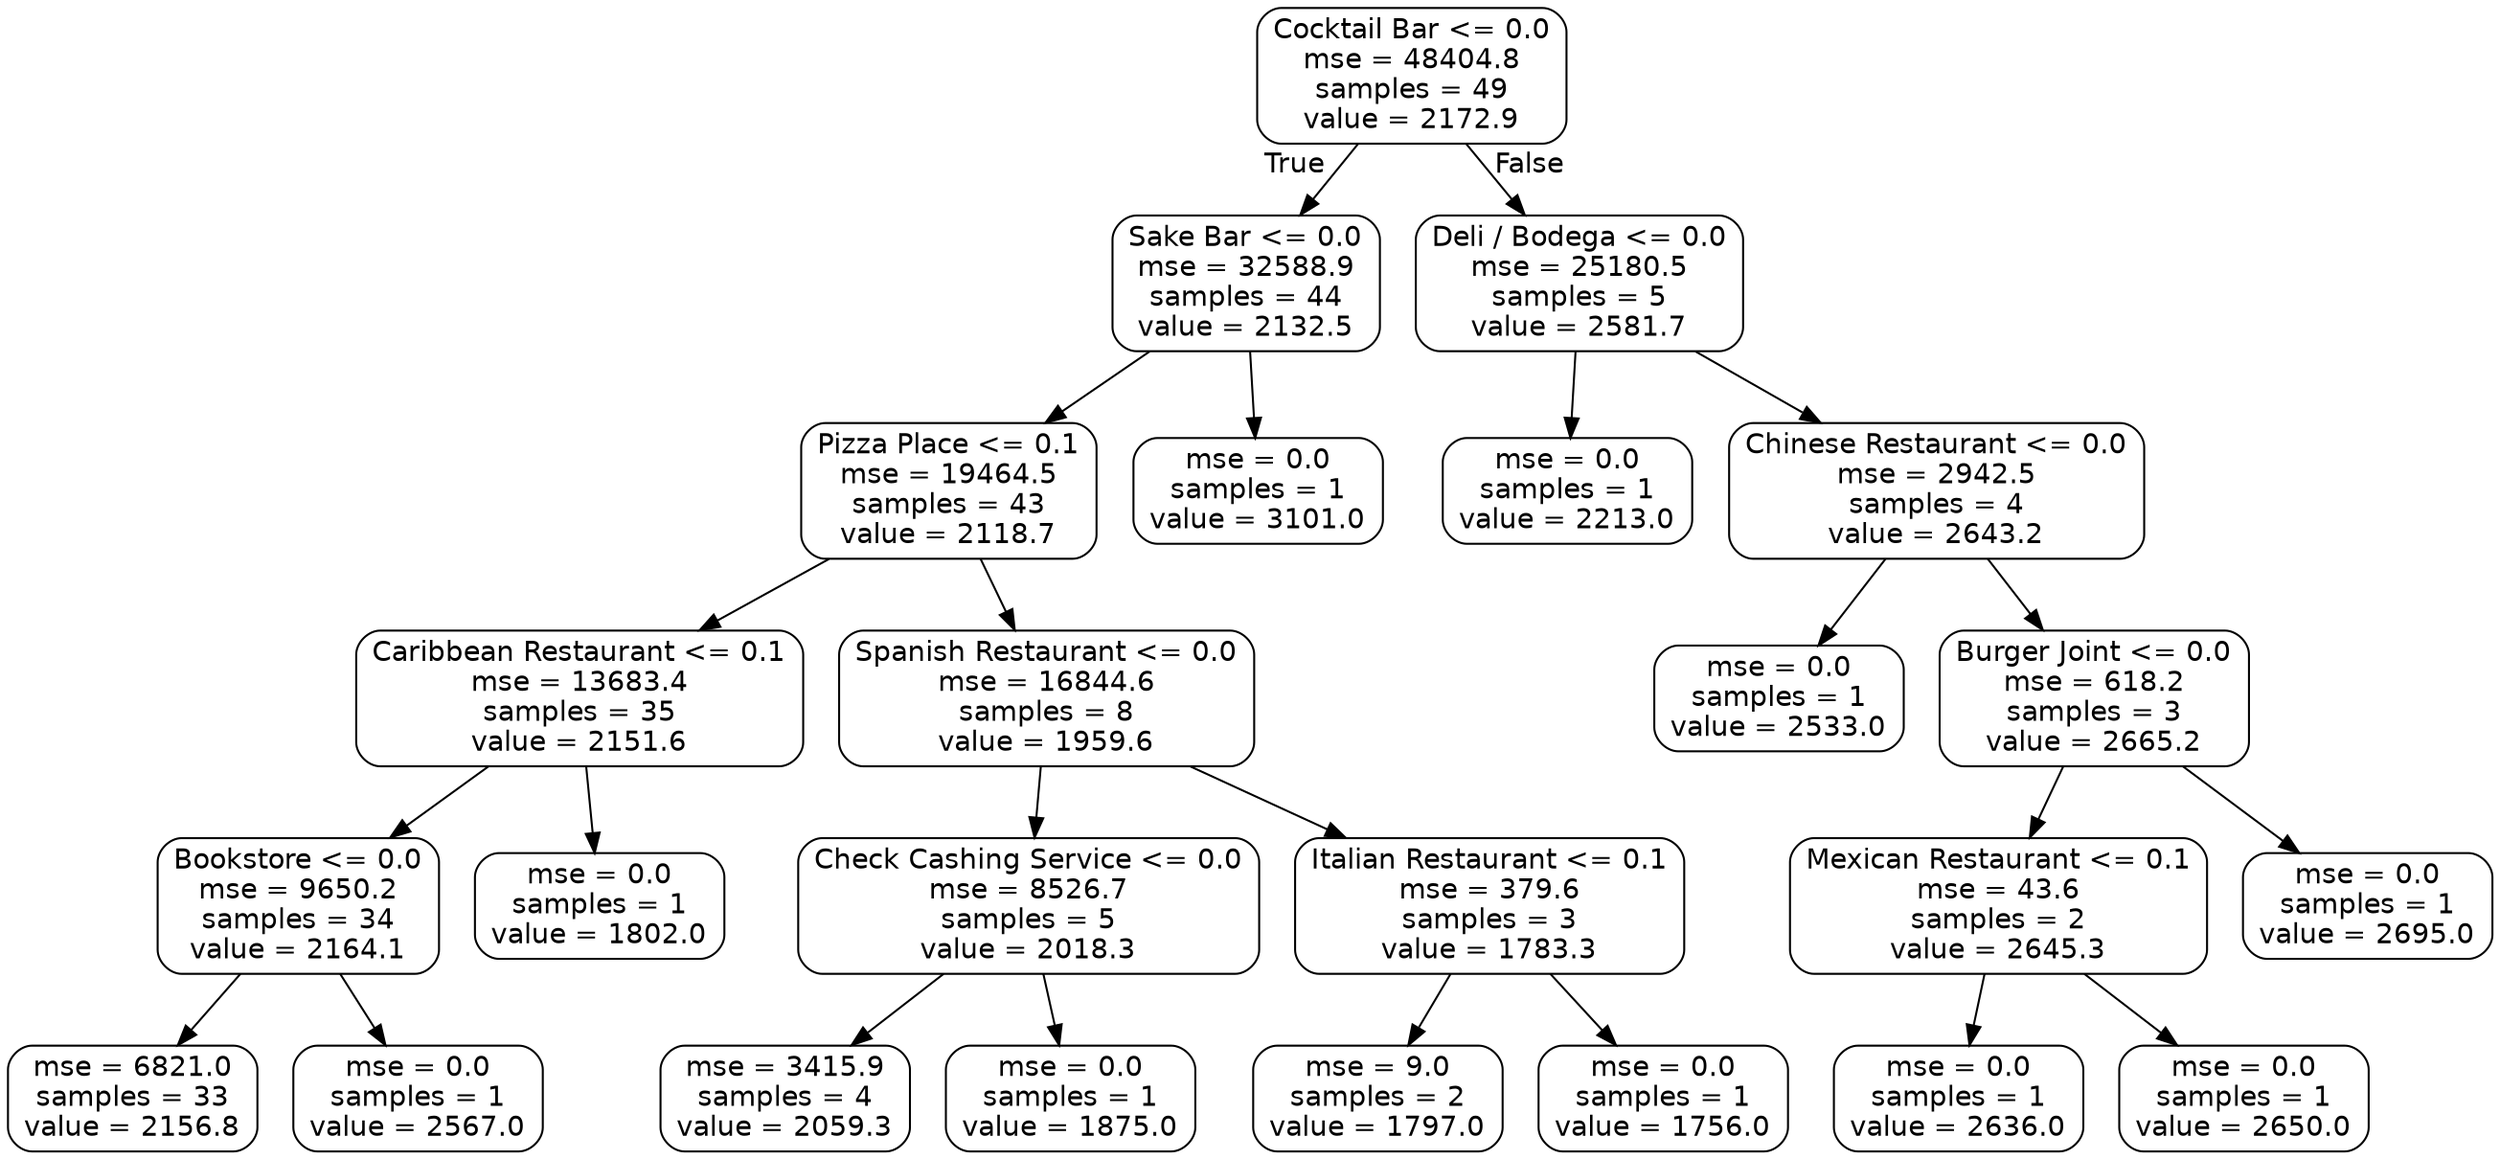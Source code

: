 digraph Tree {
node [shape=box, style="rounded", color="black", fontname=helvetica] ;
edge [fontname=helvetica] ;
0 [label="Cocktail Bar <= 0.0\nmse = 48404.8\nsamples = 49\nvalue = 2172.9"] ;
1 [label="Sake Bar <= 0.0\nmse = 32588.9\nsamples = 44\nvalue = 2132.5"] ;
0 -> 1 [labeldistance=2.5, labelangle=45, headlabel="True"] ;
2 [label="Pizza Place <= 0.1\nmse = 19464.5\nsamples = 43\nvalue = 2118.7"] ;
1 -> 2 ;
3 [label="Caribbean Restaurant <= 0.1\nmse = 13683.4\nsamples = 35\nvalue = 2151.6"] ;
2 -> 3 ;
4 [label="Bookstore <= 0.0\nmse = 9650.2\nsamples = 34\nvalue = 2164.1"] ;
3 -> 4 ;
5 [label="mse = 6821.0\nsamples = 33\nvalue = 2156.8"] ;
4 -> 5 ;
6 [label="mse = 0.0\nsamples = 1\nvalue = 2567.0"] ;
4 -> 6 ;
7 [label="mse = 0.0\nsamples = 1\nvalue = 1802.0"] ;
3 -> 7 ;
8 [label="Spanish Restaurant <= 0.0\nmse = 16844.6\nsamples = 8\nvalue = 1959.6"] ;
2 -> 8 ;
9 [label="Check Cashing Service <= 0.0\nmse = 8526.7\nsamples = 5\nvalue = 2018.3"] ;
8 -> 9 ;
10 [label="mse = 3415.9\nsamples = 4\nvalue = 2059.3"] ;
9 -> 10 ;
11 [label="mse = 0.0\nsamples = 1\nvalue = 1875.0"] ;
9 -> 11 ;
12 [label="Italian Restaurant <= 0.1\nmse = 379.6\nsamples = 3\nvalue = 1783.3"] ;
8 -> 12 ;
13 [label="mse = 9.0\nsamples = 2\nvalue = 1797.0"] ;
12 -> 13 ;
14 [label="mse = 0.0\nsamples = 1\nvalue = 1756.0"] ;
12 -> 14 ;
15 [label="mse = 0.0\nsamples = 1\nvalue = 3101.0"] ;
1 -> 15 ;
16 [label="Deli / Bodega <= 0.0\nmse = 25180.5\nsamples = 5\nvalue = 2581.7"] ;
0 -> 16 [labeldistance=2.5, labelangle=-45, headlabel="False"] ;
17 [label="mse = 0.0\nsamples = 1\nvalue = 2213.0"] ;
16 -> 17 ;
18 [label="Chinese Restaurant <= 0.0\nmse = 2942.5\nsamples = 4\nvalue = 2643.2"] ;
16 -> 18 ;
19 [label="mse = 0.0\nsamples = 1\nvalue = 2533.0"] ;
18 -> 19 ;
20 [label="Burger Joint <= 0.0\nmse = 618.2\nsamples = 3\nvalue = 2665.2"] ;
18 -> 20 ;
21 [label="Mexican Restaurant <= 0.1\nmse = 43.6\nsamples = 2\nvalue = 2645.3"] ;
20 -> 21 ;
22 [label="mse = 0.0\nsamples = 1\nvalue = 2636.0"] ;
21 -> 22 ;
23 [label="mse = 0.0\nsamples = 1\nvalue = 2650.0"] ;
21 -> 23 ;
24 [label="mse = 0.0\nsamples = 1\nvalue = 2695.0"] ;
20 -> 24 ;
}